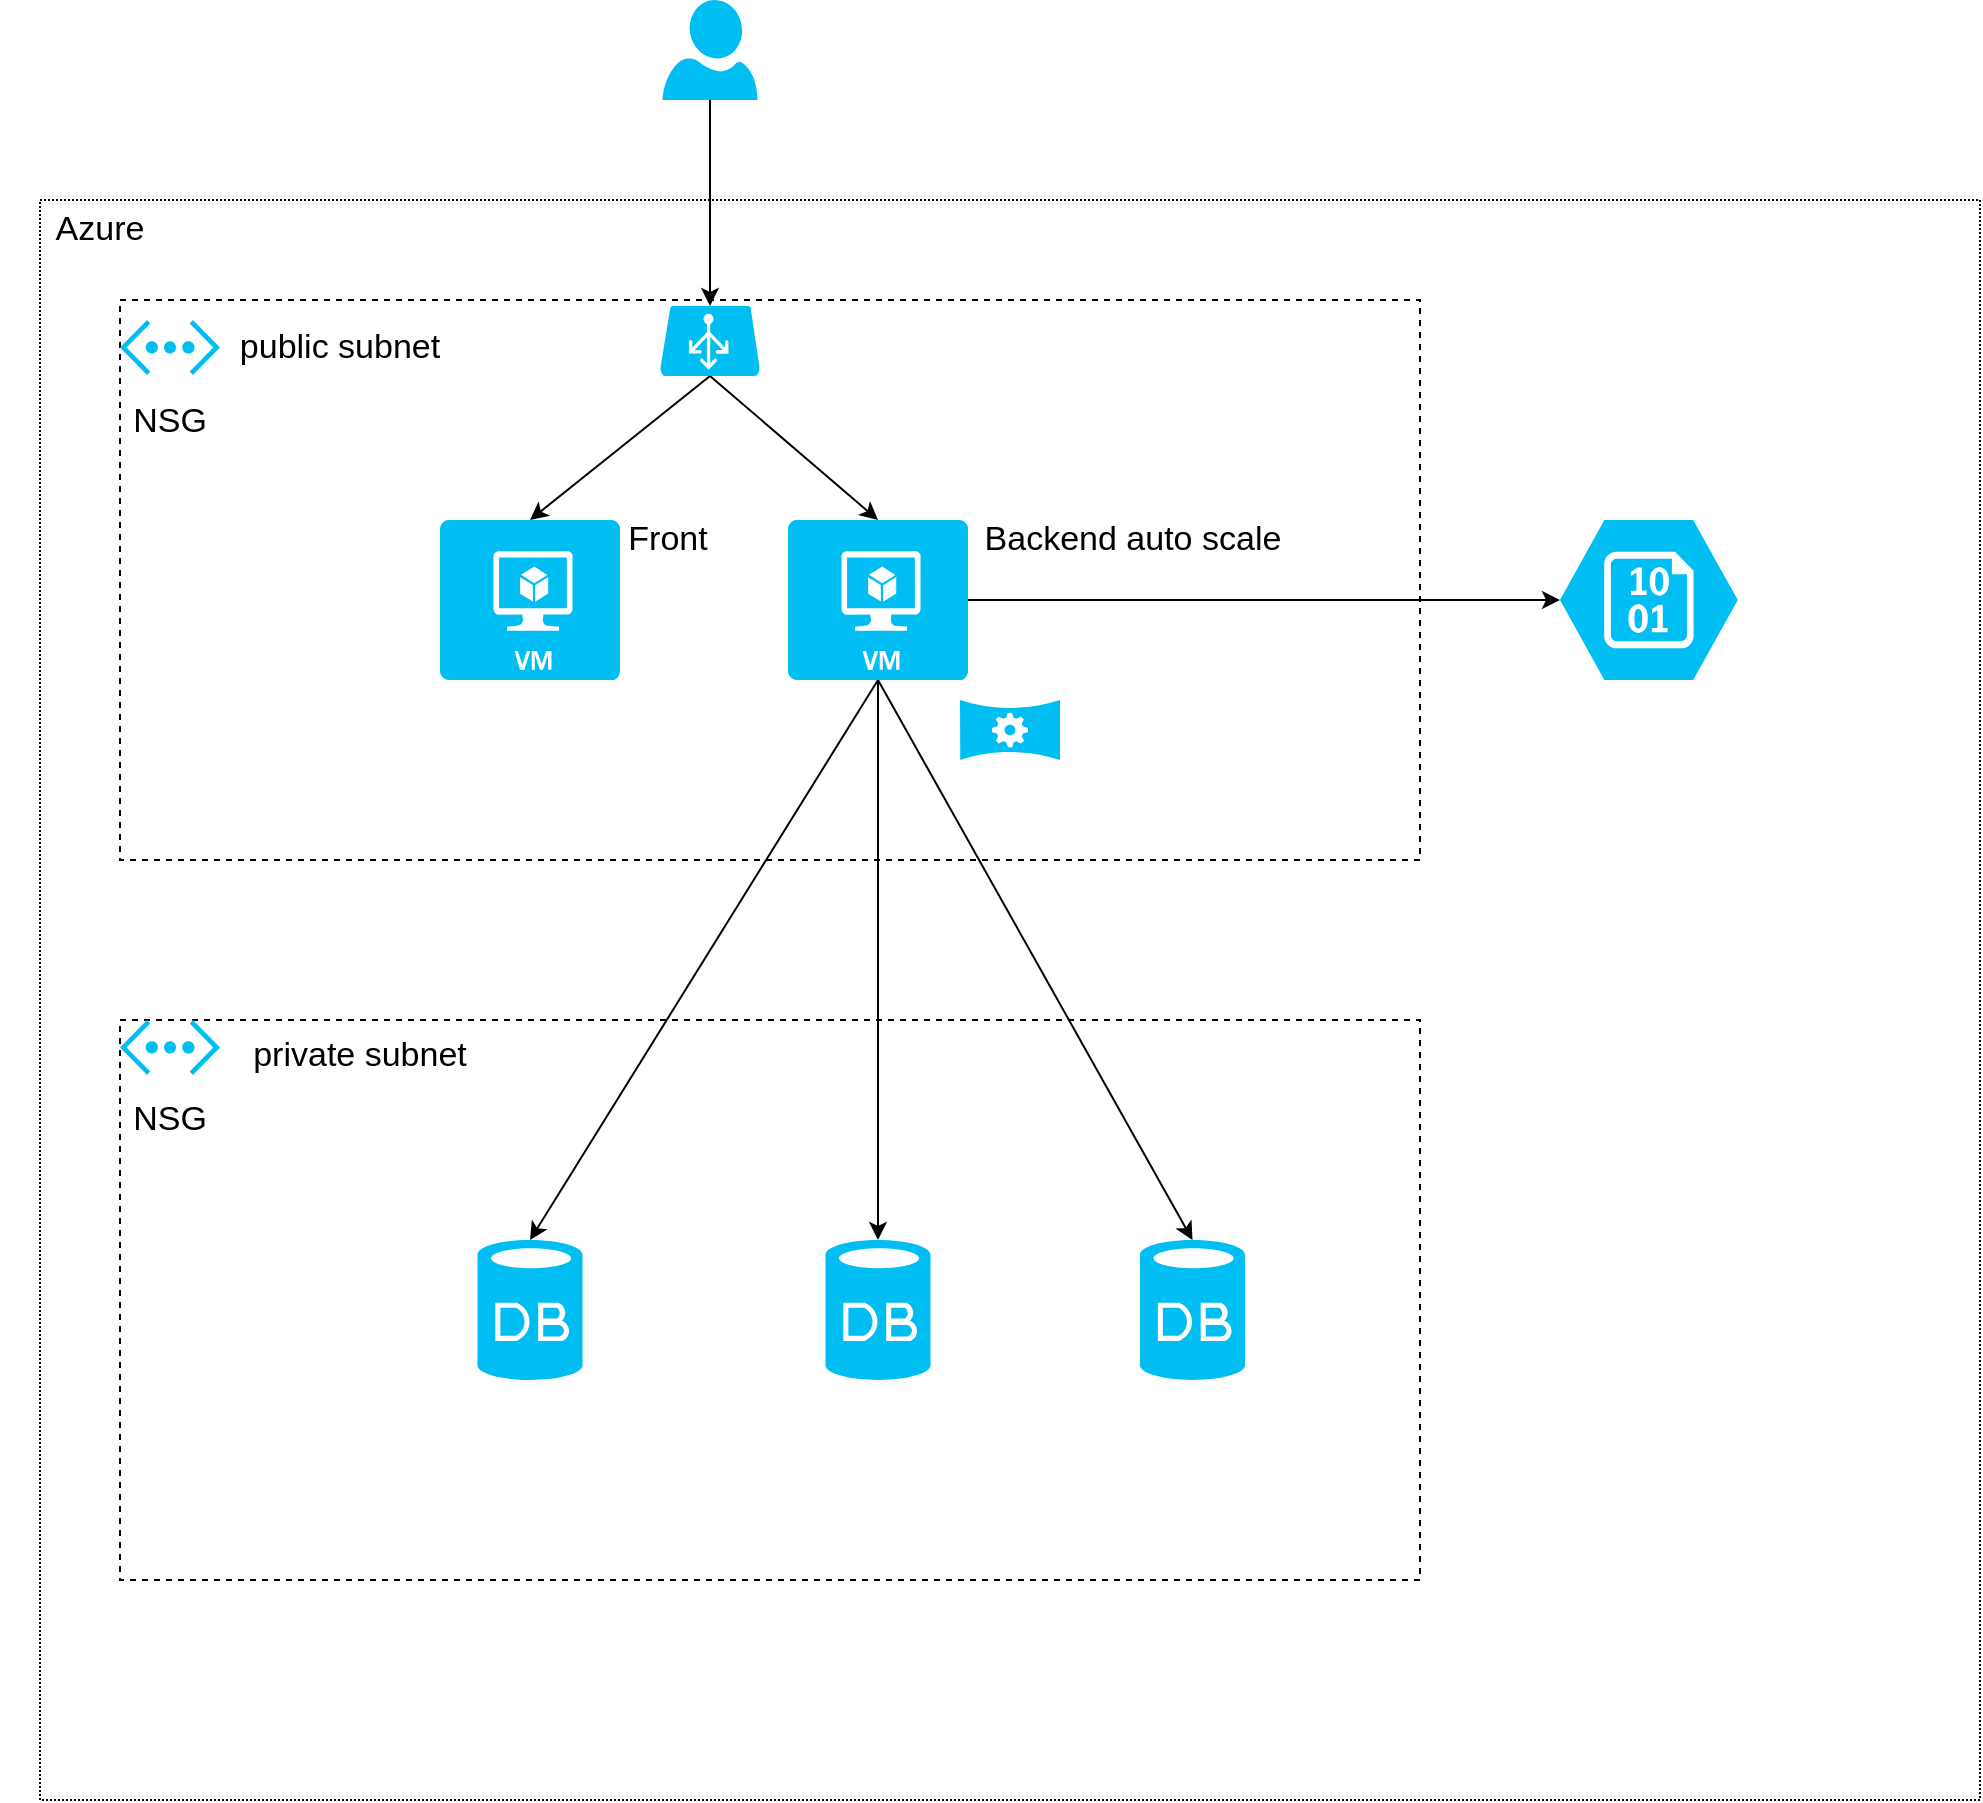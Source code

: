 <mxfile version="13.6.5">
    <diagram id="o-IqoPd8YbjG9_madkOj" name="Page-1">
        <mxGraphModel dx="1070" dy="1007" grid="1" gridSize="10" guides="1" tooltips="1" connect="1" arrows="1" fold="1" page="1" pageScale="1" pageWidth="827" pageHeight="1169" math="0" shadow="0">
            <root>
                <mxCell id="0"/>
                <mxCell id="7" style="locked=1;" parent="0"/>
                <mxCell id="8" value="" style="rounded=0;whiteSpace=wrap;html=1;dashed=1;fillColor=none;" vertex="1" parent="7">
                    <mxGeometry x="80" y="160" width="650" height="280" as="geometry"/>
                </mxCell>
                <mxCell id="9" value="" style="rounded=0;whiteSpace=wrap;html=1;dashed=1;fillColor=none;" vertex="1" parent="7">
                    <mxGeometry x="80" y="520" width="650" height="280" as="geometry"/>
                </mxCell>
                <mxCell id="28" value="" style="rounded=0;whiteSpace=wrap;html=1;dashed=1;fillColor=none;fontSize=17;dashPattern=1 1;" vertex="1" parent="7">
                    <mxGeometry x="40" y="110" width="970" height="800" as="geometry"/>
                </mxCell>
                <mxCell id="10" value="Object Layer" style="" parent="0"/>
                <mxCell id="11" value="" style="verticalLabelPosition=bottom;html=1;verticalAlign=top;align=center;strokeColor=none;fillColor=#00BEF2;shape=mxgraph.azure.virtual_network;pointerEvents=1;dashed=1;" vertex="1" parent="10">
                    <mxGeometry x="80" y="170" width="50" height="27.5" as="geometry"/>
                </mxCell>
                <mxCell id="12" value="" style="verticalLabelPosition=bottom;html=1;verticalAlign=top;align=center;strokeColor=none;fillColor=#00BEF2;shape=mxgraph.azure.virtual_network;pointerEvents=1;dashed=1;" vertex="1" parent="10">
                    <mxGeometry x="80" y="520" width="50" height="27.5" as="geometry"/>
                </mxCell>
                <mxCell id="13" value="public subnet&lt;br style=&quot;font-size: 17px;&quot;&gt;" style="text;html=1;strokeColor=none;fillColor=none;align=center;verticalAlign=middle;whiteSpace=wrap;rounded=0;dashed=1;fontSize=17;" vertex="1" parent="10">
                    <mxGeometry x="130" y="173.75" width="120" height="20" as="geometry"/>
                </mxCell>
                <mxCell id="14" value="private subnet" style="text;html=1;strokeColor=none;fillColor=none;align=center;verticalAlign=middle;whiteSpace=wrap;rounded=0;dashed=1;fontSize=17;" vertex="1" parent="10">
                    <mxGeometry x="140" y="527.5" width="120" height="20" as="geometry"/>
                </mxCell>
                <mxCell id="15" value="" style="verticalLabelPosition=bottom;html=1;verticalAlign=top;align=center;strokeColor=none;fillColor=#00BEF2;shape=mxgraph.azure.database;dashed=1;fontSize=17;" vertex="1" parent="10">
                    <mxGeometry x="258.75" y="630" width="52.5" height="70" as="geometry"/>
                </mxCell>
                <mxCell id="16" value="" style="verticalLabelPosition=bottom;html=1;verticalAlign=top;align=center;strokeColor=none;fillColor=#00BEF2;shape=mxgraph.azure.database;dashed=1;fontSize=17;" vertex="1" parent="10">
                    <mxGeometry x="590" y="630" width="52.5" height="70" as="geometry"/>
                </mxCell>
                <mxCell id="17" value="" style="verticalLabelPosition=bottom;html=1;verticalAlign=top;align=center;strokeColor=none;fillColor=#00BEF2;shape=mxgraph.azure.database;dashed=1;fontSize=17;" vertex="1" parent="10">
                    <mxGeometry x="432.75" y="630" width="52.5" height="70" as="geometry"/>
                </mxCell>
                <mxCell id="18" value="" style="verticalLabelPosition=bottom;html=1;verticalAlign=top;align=center;strokeColor=none;fillColor=#00BEF2;shape=mxgraph.azure.storage_blob;dashed=1;fontSize=17;" vertex="1" parent="10">
                    <mxGeometry x="800" y="270" width="88.89" height="80" as="geometry"/>
                </mxCell>
                <mxCell id="32" style="edgeStyle=none;rounded=0;orthogonalLoop=1;jettySize=auto;html=1;exitX=0.5;exitY=1;exitDx=0;exitDy=0;exitPerimeter=0;entryX=0.5;entryY=0;entryDx=0;entryDy=0;entryPerimeter=0;fontSize=17;" edge="1" parent="10" source="40" target="20">
                    <mxGeometry relative="1" as="geometry">
                        <mxPoint x="378.375" y="211" as="sourcePoint"/>
                    </mxGeometry>
                </mxCell>
                <mxCell id="33" style="edgeStyle=none;rounded=0;orthogonalLoop=1;jettySize=auto;html=1;exitX=0.5;exitY=1;exitDx=0;exitDy=0;exitPerimeter=0;entryX=0.5;entryY=0;entryDx=0;entryDy=0;entryPerimeter=0;fontSize=17;" edge="1" parent="10" source="40" target="21">
                    <mxGeometry relative="1" as="geometry">
                        <mxPoint x="378.375" y="211" as="sourcePoint"/>
                    </mxGeometry>
                </mxCell>
                <mxCell id="20" value="" style="verticalLabelPosition=bottom;html=1;verticalAlign=top;align=center;strokeColor=none;fillColor=#00BEF2;shape=mxgraph.azure.virtual_machine;dashed=1;fontSize=17;" vertex="1" parent="10">
                    <mxGeometry x="240" y="270" width="90" height="80" as="geometry"/>
                </mxCell>
                <mxCell id="23" style="rounded=0;orthogonalLoop=1;jettySize=auto;html=1;exitX=0.5;exitY=1;exitDx=0;exitDy=0;exitPerimeter=0;entryX=0.5;entryY=0;entryDx=0;entryDy=0;entryPerimeter=0;fontSize=17;" edge="1" parent="10" source="21" target="15">
                    <mxGeometry relative="1" as="geometry"/>
                </mxCell>
                <mxCell id="24" style="edgeStyle=none;rounded=0;orthogonalLoop=1;jettySize=auto;html=1;exitX=0.5;exitY=1;exitDx=0;exitDy=0;exitPerimeter=0;entryX=0.5;entryY=0;entryDx=0;entryDy=0;entryPerimeter=0;fontSize=17;" edge="1" parent="10" source="21" target="17">
                    <mxGeometry relative="1" as="geometry"/>
                </mxCell>
                <mxCell id="25" style="edgeStyle=none;rounded=0;orthogonalLoop=1;jettySize=auto;html=1;exitX=0.5;exitY=1;exitDx=0;exitDy=0;exitPerimeter=0;entryX=0.5;entryY=0;entryDx=0;entryDy=0;entryPerimeter=0;fontSize=17;" edge="1" parent="10" source="21" target="16">
                    <mxGeometry relative="1" as="geometry"/>
                </mxCell>
                <mxCell id="27" style="edgeStyle=none;rounded=0;orthogonalLoop=1;jettySize=auto;html=1;exitX=1;exitY=0.5;exitDx=0;exitDy=0;exitPerimeter=0;entryX=0;entryY=0.5;entryDx=0;entryDy=0;entryPerimeter=0;fontSize=17;" edge="1" parent="10" source="21" target="18">
                    <mxGeometry relative="1" as="geometry"/>
                </mxCell>
                <mxCell id="21" value="" style="verticalLabelPosition=bottom;html=1;verticalAlign=top;align=center;strokeColor=none;fillColor=#00BEF2;shape=mxgraph.azure.virtual_machine;dashed=1;fontSize=17;" vertex="1" parent="10">
                    <mxGeometry x="414" y="270" width="90" height="80" as="geometry"/>
                </mxCell>
                <mxCell id="29" value="Azure" style="text;html=1;strokeColor=none;fillColor=none;align=center;verticalAlign=middle;whiteSpace=wrap;rounded=0;dashed=1;dashPattern=1 1;fontSize=17;" vertex="1" parent="10">
                    <mxGeometry x="20" y="100" width="100" height="50" as="geometry"/>
                </mxCell>
                <mxCell id="35" value="NSG" style="text;html=1;strokeColor=none;fillColor=none;align=center;verticalAlign=middle;whiteSpace=wrap;rounded=0;dashed=1;fontSize=17;" vertex="1" parent="10">
                    <mxGeometry x="45" y="211" width="120" height="20" as="geometry"/>
                </mxCell>
                <mxCell id="37" value="NSG" style="text;html=1;strokeColor=none;fillColor=none;align=center;verticalAlign=middle;whiteSpace=wrap;rounded=0;dashed=1;fontSize=17;" vertex="1" parent="10">
                    <mxGeometry x="45" y="560" width="120" height="20" as="geometry"/>
                </mxCell>
                <mxCell id="38" value="Backend auto scale&lt;br&gt;" style="text;html=1;strokeColor=none;fillColor=none;align=center;verticalAlign=middle;whiteSpace=wrap;rounded=0;dashed=1;fontSize=17;" vertex="1" parent="10">
                    <mxGeometry x="504" y="270" width="164.75" height="20" as="geometry"/>
                </mxCell>
                <mxCell id="39" value="Front" style="text;html=1;strokeColor=none;fillColor=none;align=center;verticalAlign=middle;whiteSpace=wrap;rounded=0;dashed=1;fontSize=17;" vertex="1" parent="10">
                    <mxGeometry x="294" y="270" width="120" height="20" as="geometry"/>
                </mxCell>
                <mxCell id="40" value="" style="verticalLabelPosition=bottom;html=1;verticalAlign=top;align=center;strokeColor=none;fillColor=#00BEF2;shape=mxgraph.azure.azure_load_balancer;dashed=1;dashPattern=1 1;fontSize=17;" vertex="1" parent="10">
                    <mxGeometry x="350" y="163" width="50" height="35" as="geometry"/>
                </mxCell>
                <mxCell id="41" value="" style="verticalLabelPosition=bottom;html=1;verticalAlign=top;align=center;strokeColor=none;fillColor=#00BEF2;shape=mxgraph.azure.autoscale;dashed=1;dashPattern=1 1;fontSize=17;" vertex="1" parent="10">
                    <mxGeometry x="500" y="360" width="50" height="30" as="geometry"/>
                </mxCell>
                <mxCell id="44" style="edgeStyle=none;rounded=0;orthogonalLoop=1;jettySize=auto;html=1;exitX=0.5;exitY=1;exitDx=0;exitDy=0;exitPerimeter=0;entryX=0.5;entryY=0;entryDx=0;entryDy=0;entryPerimeter=0;fontSize=17;" edge="1" parent="10" source="43" target="40">
                    <mxGeometry relative="1" as="geometry"/>
                </mxCell>
                <mxCell id="43" value="" style="verticalLabelPosition=bottom;html=1;verticalAlign=top;align=center;strokeColor=none;fillColor=#00BEF2;shape=mxgraph.azure.user;dashed=1;dashPattern=1 1;fontSize=17;" vertex="1" parent="10">
                    <mxGeometry x="351.25" y="10" width="47.5" height="50" as="geometry"/>
                </mxCell>
            </root>
        </mxGraphModel>
    </diagram>
</mxfile>